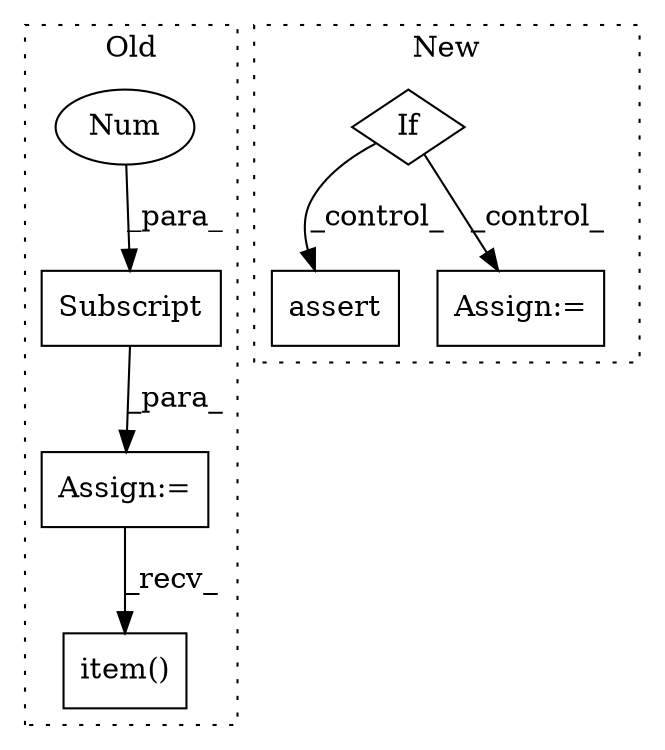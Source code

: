 digraph G {
subgraph cluster0 {
1 [label="item()" a="75" s="5141" l="100" shape="box"];
3 [label="Assign:=" a="68" s="4840" l="3" shape="box"];
5 [label="Subscript" a="63" s="4843,0" l="31,0" shape="box"];
6 [label="Num" a="76" s="4872" l="1" shape="ellipse"];
label = "Old";
style="dotted";
}
subgraph cluster1 {
2 [label="assert" a="65" s="4749" l="7" shape="box"];
4 [label="If" a="96" s="4659" l="3" shape="diamond"];
7 [label="Assign:=" a="68" s="4715" l="3" shape="box"];
label = "New";
style="dotted";
}
3 -> 1 [label="_recv_"];
4 -> 2 [label="_control_"];
4 -> 7 [label="_control_"];
5 -> 3 [label="_para_"];
6 -> 5 [label="_para_"];
}